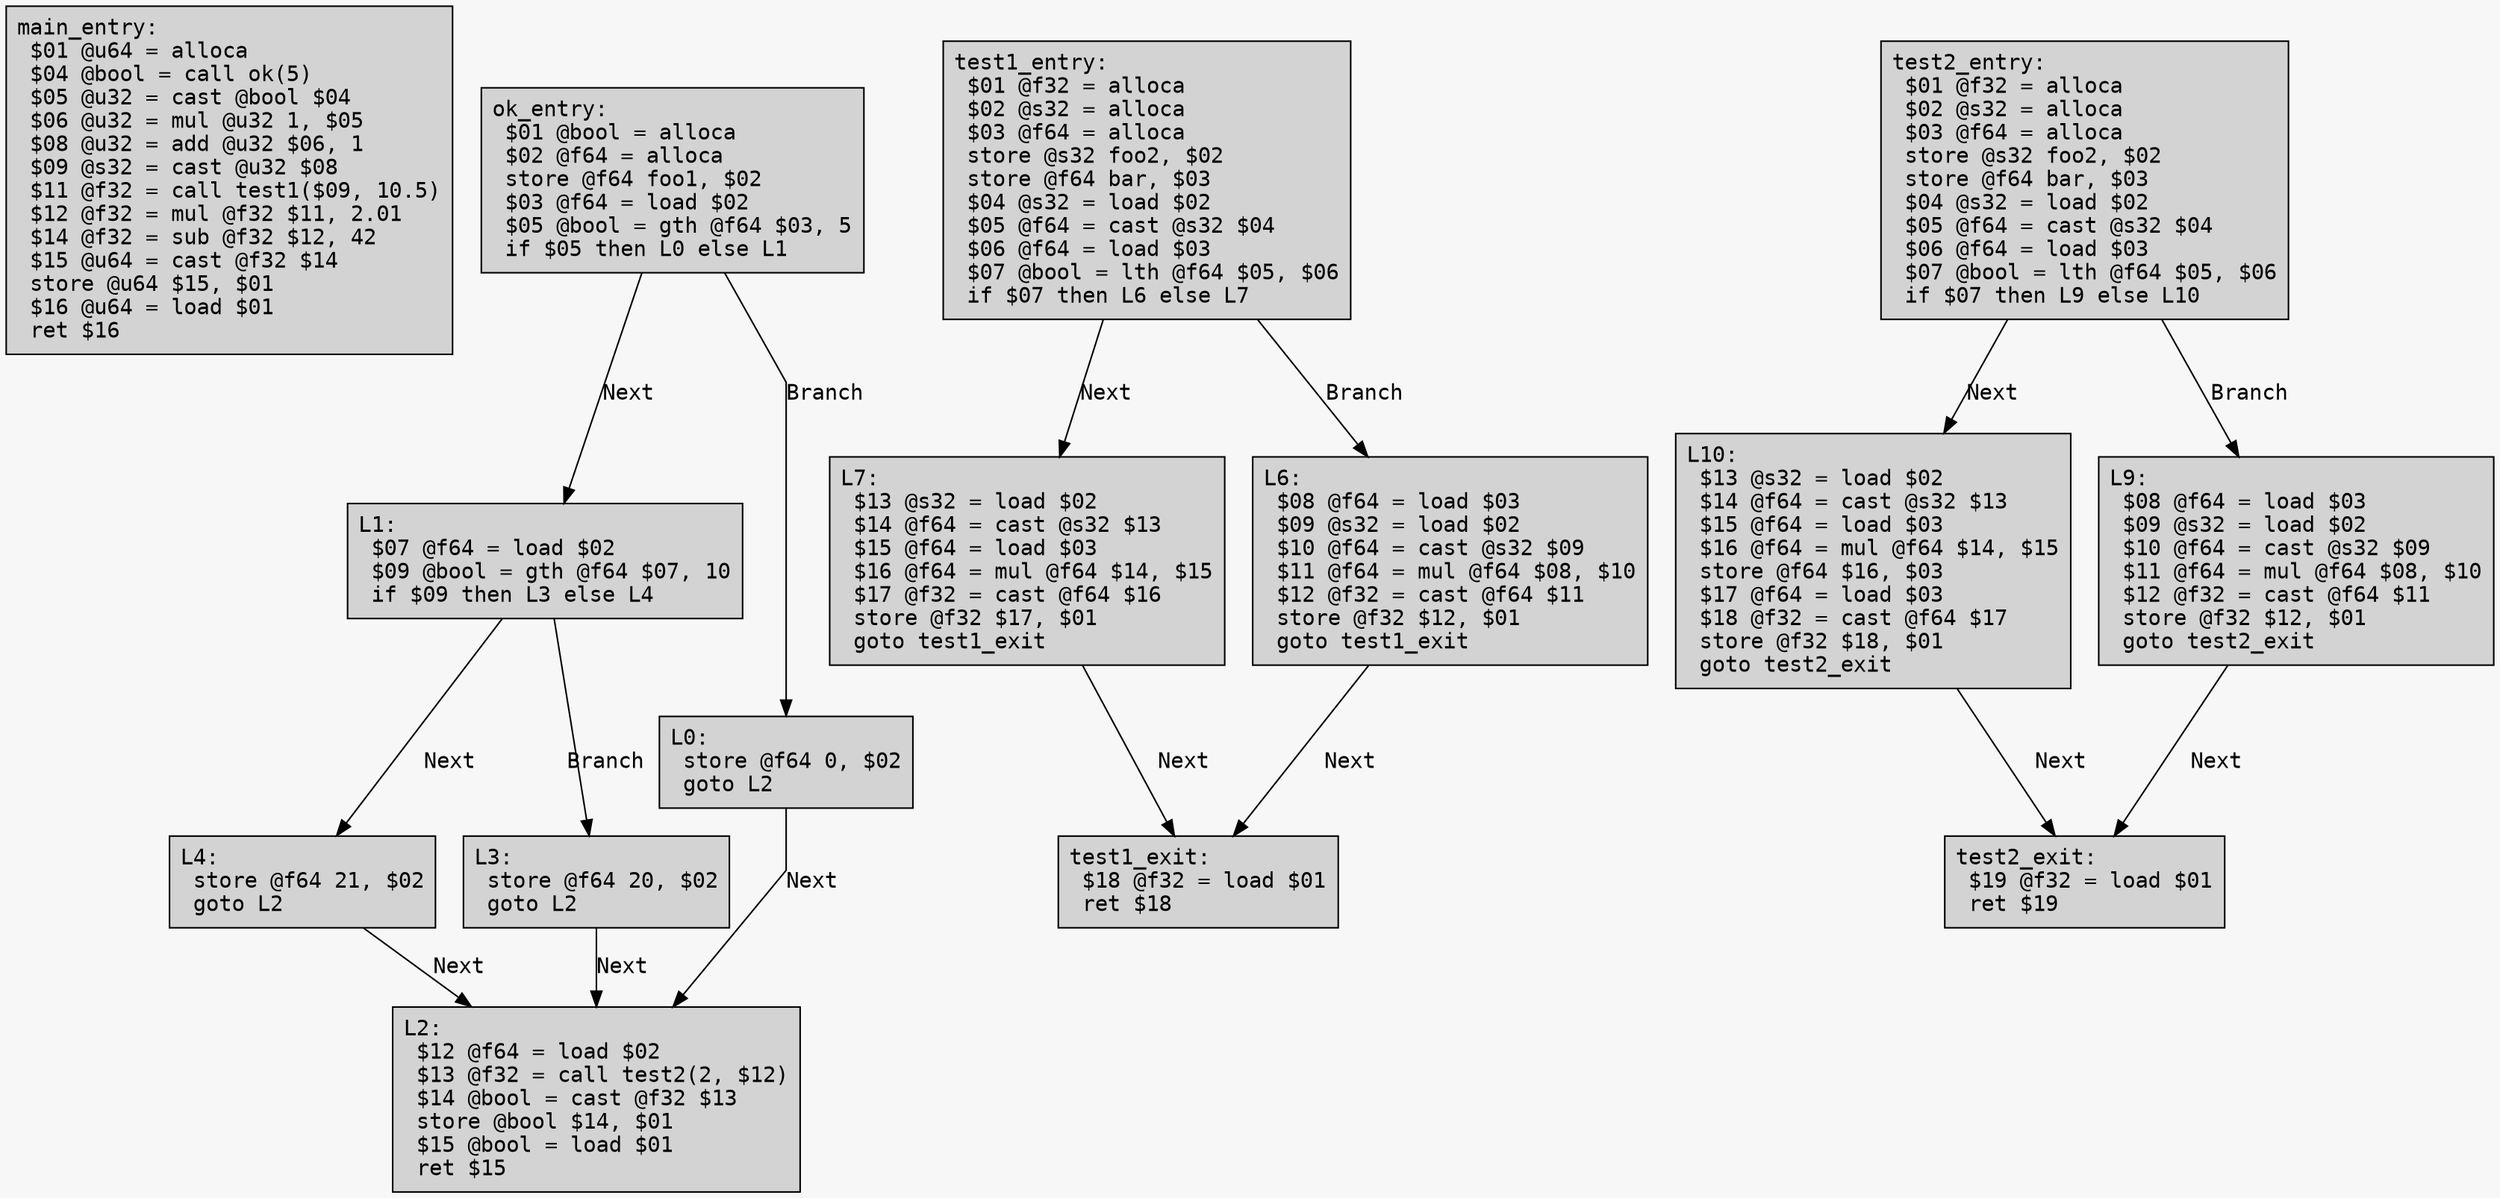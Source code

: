 digraph CFG {
	graph [fontname = "Monospace"];
	node  [fontname = "Monospace", shape=box, style=filled, margin=0.1];
	edge  [fontname = "Monospace"];
	bgcolor = "#f7f7f7";
	splines = false;

	main_entry [label="main_entry:\l $01 @u64 = alloca\l $04 @bool = call ok(5)\l $05 @u32 = cast @bool $04\l $06 @u32 = mul @u32 1, $05\l $08 @u32 = add @u32 $06, 1\l $09 @s32 = cast @u32 $08\l $11 @f32 = call test1($09, 10.5)\l $12 @f32 = mul @f32 $11, 2.01\l $14 @f32 = sub @f32 $12, 42\l $15 @u64 = cast @f32 $14\l store @u64 $15, $01\l $16 @u64 = load $01\l ret $16\l"];
	ok_entry [label="ok_entry:\l $01 @bool = alloca\l $02 @f64 = alloca\l store @f64 foo1, $02\l $03 @f64 = load $02\l $05 @bool = gth @f64 $03, 5\l if $05 then L0 else L1\l"];
	ok_entry -> L1 [label="Next"];
	ok_entry -> L0 [label="Branch"];
	L1 [label="L1:\l $07 @f64 = load $02\l $09 @bool = gth @f64 $07, 10\l if $09 then L3 else L4\l"];
	L1 -> L4 [label="Next"];
	L1 -> L3 [label="Branch"];
	L4 [label="L4:\l store @f64 21, $02\l goto L2\l"];
	L4 -> L2 [label="Next"];
	L3 [label="L3:\l store @f64 20, $02\l goto L2\l"];
	L3 -> L2 [label="Next"];
	L0 [label="L0:\l store @f64 0, $02\l goto L2\l"];
	L0 -> L2 [label="Next"];
	L2 [label="L2:\l $12 @f64 = load $02\l $13 @f32 = call test2(2, $12)\l $14 @bool = cast @f32 $13\l store @bool $14, $01\l $15 @bool = load $01\l ret $15\l"];
	test1_entry [label="test1_entry:\l $01 @f32 = alloca\l $02 @s32 = alloca\l $03 @f64 = alloca\l store @s32 foo2, $02\l store @f64 bar, $03\l $04 @s32 = load $02\l $05 @f64 = cast @s32 $04\l $06 @f64 = load $03\l $07 @bool = lth @f64 $05, $06\l if $07 then L6 else L7\l"];
	test1_entry -> L7 [label="Next"];
	test1_entry -> L6 [label="Branch"];
	L7 [label="L7:\l $13 @s32 = load $02\l $14 @f64 = cast @s32 $13\l $15 @f64 = load $03\l $16 @f64 = mul @f64 $14, $15\l $17 @f32 = cast @f64 $16\l store @f32 $17, $01\l goto test1_exit\l"];
	L7 -> test1_exit [label="Next"];
	L6 [label="L6:\l $08 @f64 = load $03\l $09 @s32 = load $02\l $10 @f64 = cast @s32 $09\l $11 @f64 = mul @f64 $08, $10\l $12 @f32 = cast @f64 $11\l store @f32 $12, $01\l goto test1_exit\l"];
	L6 -> test1_exit [label="Next"];
	test1_exit [label="test1_exit:\l $18 @f32 = load $01\l ret $18\l"];
	test2_entry [label="test2_entry:\l $01 @f32 = alloca\l $02 @s32 = alloca\l $03 @f64 = alloca\l store @s32 foo2, $02\l store @f64 bar, $03\l $04 @s32 = load $02\l $05 @f64 = cast @s32 $04\l $06 @f64 = load $03\l $07 @bool = lth @f64 $05, $06\l if $07 then L9 else L10\l"];
	test2_entry -> L10 [label="Next"];
	test2_entry -> L9 [label="Branch"];
	L10 [label="L10:\l $13 @s32 = load $02\l $14 @f64 = cast @s32 $13\l $15 @f64 = load $03\l $16 @f64 = mul @f64 $14, $15\l store @f64 $16, $03\l $17 @f64 = load $03\l $18 @f32 = cast @f64 $17\l store @f32 $18, $01\l goto test2_exit\l"];
	L10 -> test2_exit [label="Next"];
	L9 [label="L9:\l $08 @f64 = load $03\l $09 @s32 = load $02\l $10 @f64 = cast @s32 $09\l $11 @f64 = mul @f64 $08, $10\l $12 @f32 = cast @f64 $11\l store @f32 $12, $01\l goto test2_exit\l"];
	L9 -> test2_exit [label="Next"];
	test2_exit [label="test2_exit:\l $19 @f32 = load $01\l ret $19\l"];
}
